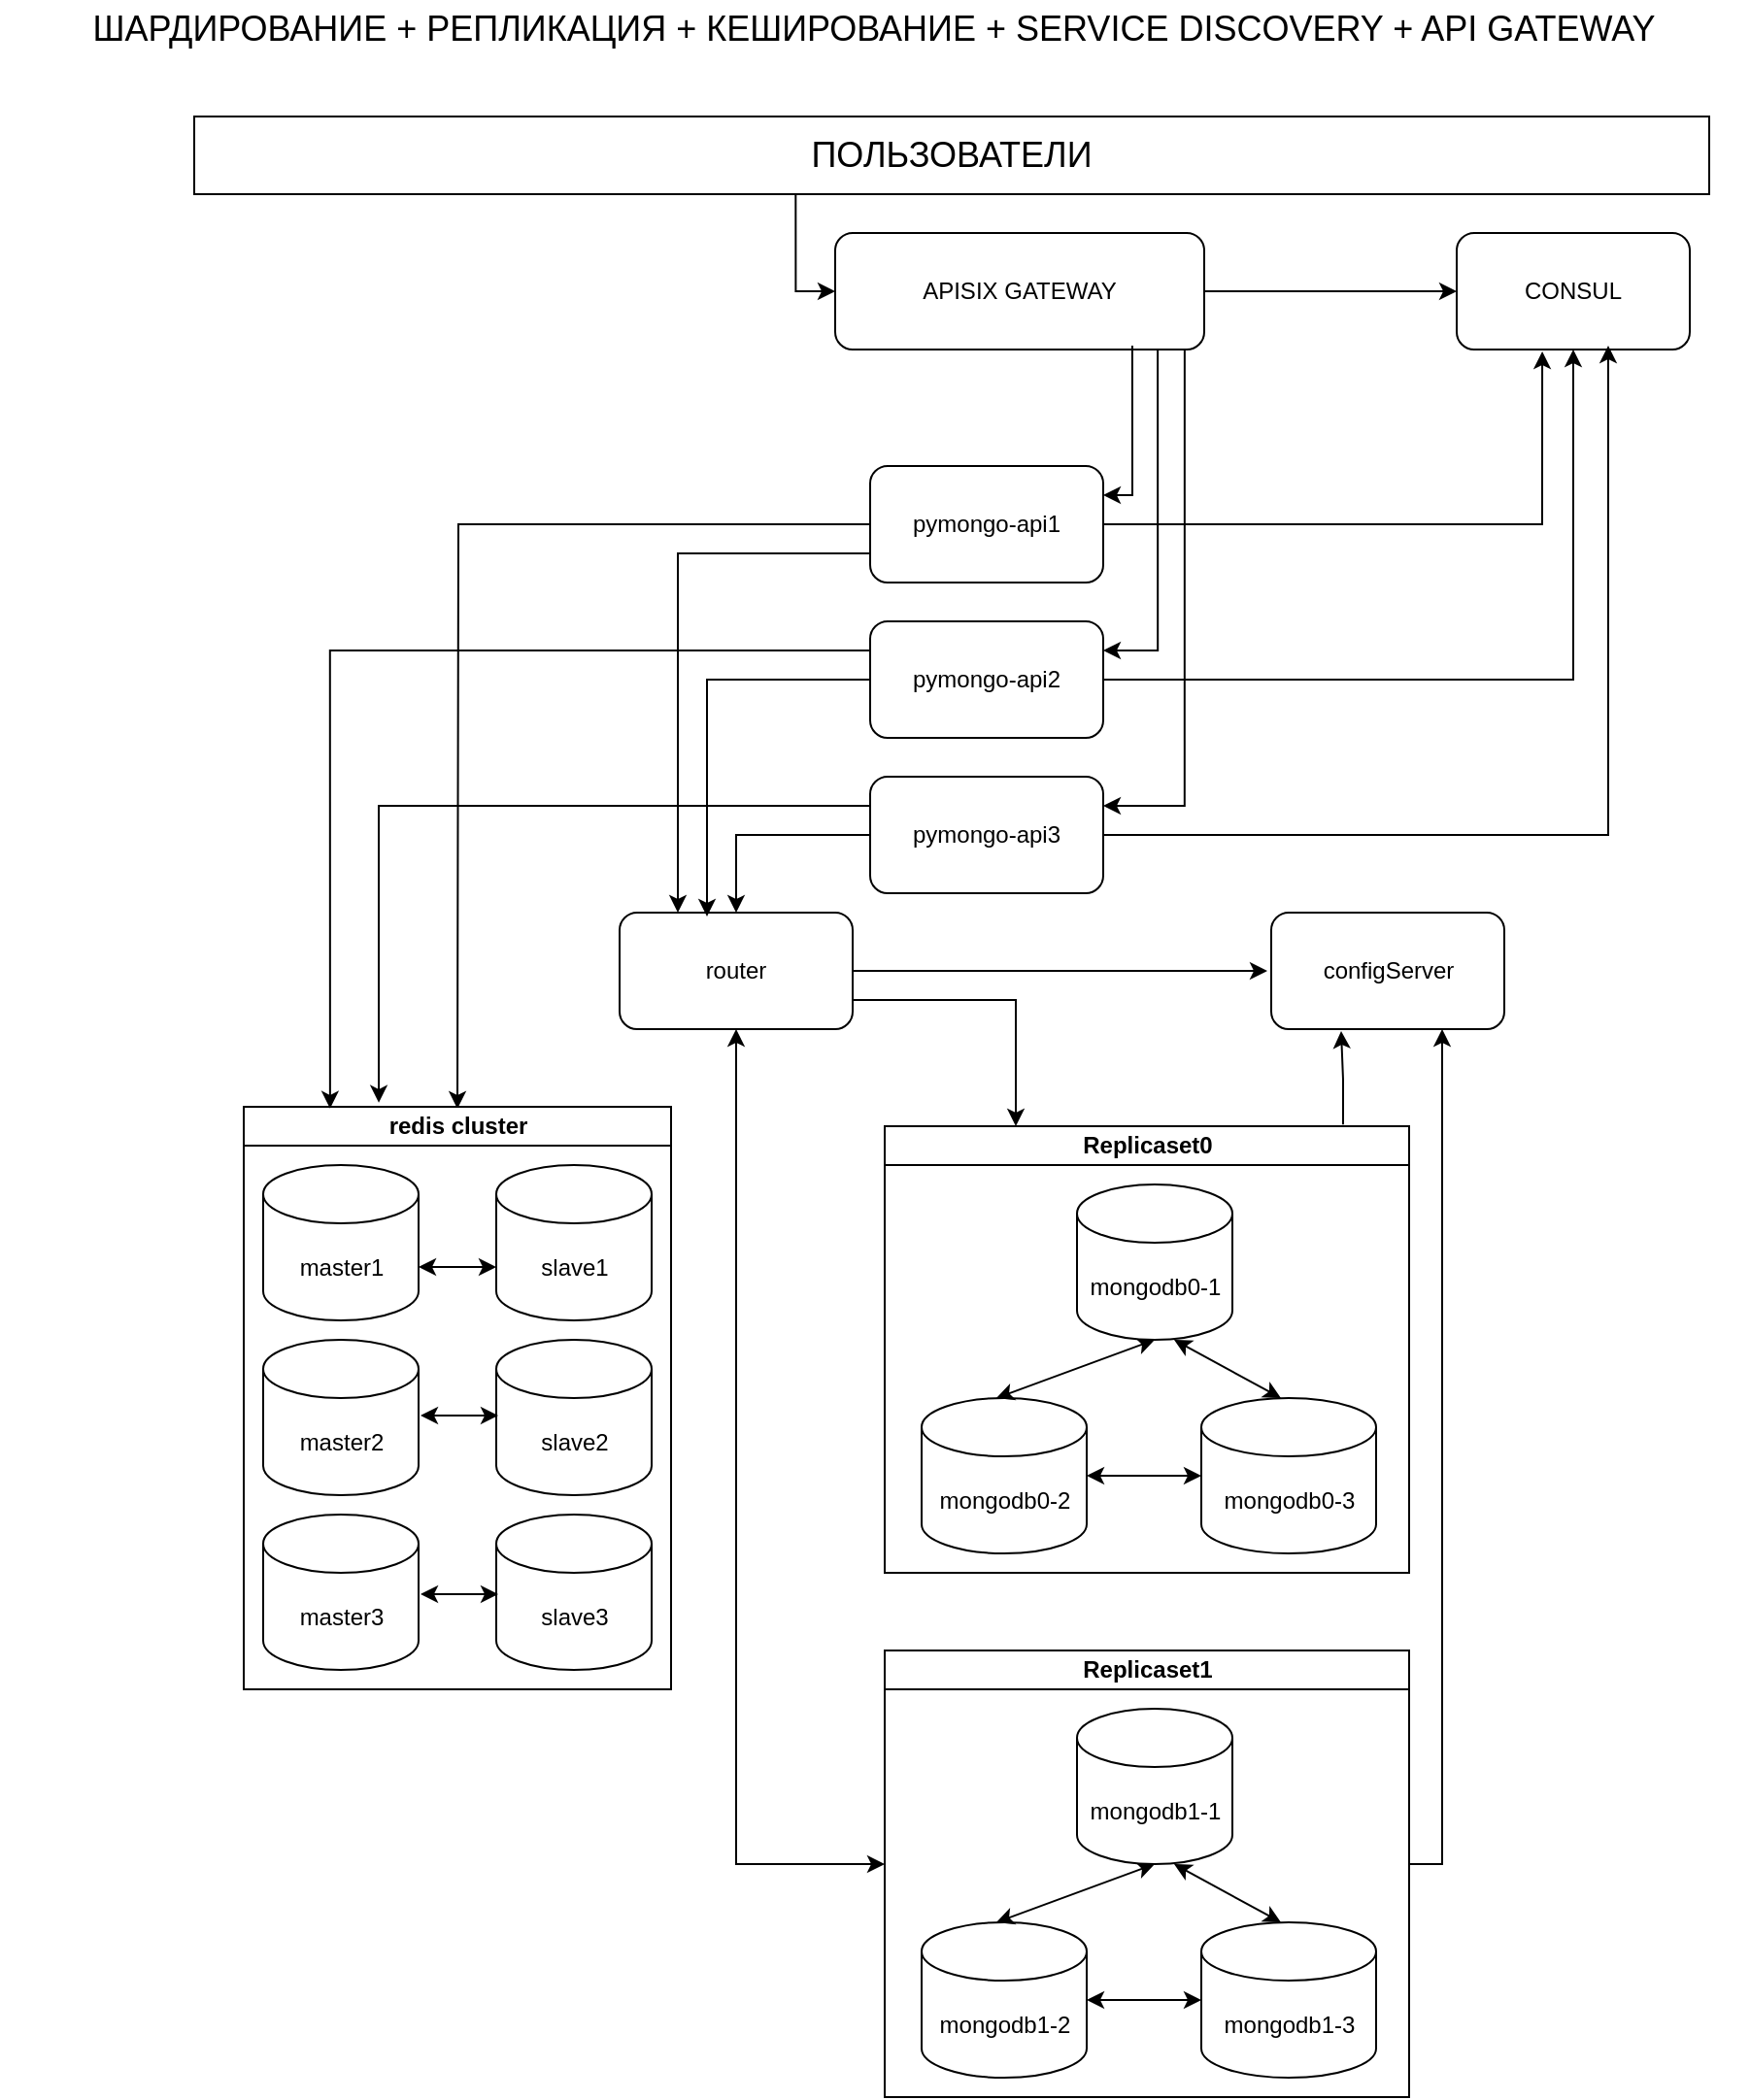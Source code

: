 <mxfile version="24.7.7">
  <diagram name="Page-1" id="-H_mtQnk-PTXWXPvYvuk">
    <mxGraphModel dx="1674" dy="759" grid="1" gridSize="10" guides="1" tooltips="1" connect="1" arrows="1" fold="1" page="1" pageScale="1" pageWidth="1169" pageHeight="827" math="0" shadow="0">
      <root>
        <mxCell id="0" />
        <mxCell id="1" parent="0" />
        <mxCell id="evDaVQiNcyYSsjcUy_6b-30" style="edgeStyle=orthogonalEdgeStyle;rounded=0;orthogonalLoop=1;jettySize=auto;html=1;entryX=0.5;entryY=0;entryDx=0;entryDy=0;" parent="1" source="zA23MoTUsTF4_91t8viU-3" edge="1">
          <mxGeometry relative="1" as="geometry">
            <mxPoint x="625.5" y="621" as="targetPoint" />
          </mxGeometry>
        </mxCell>
        <mxCell id="RqZ1px6niK_4K3MZOfol-25" style="edgeStyle=orthogonalEdgeStyle;rounded=0;orthogonalLoop=1;jettySize=auto;html=1;entryX=0.25;entryY=0;entryDx=0;entryDy=0;exitX=0;exitY=0.75;exitDx=0;exitDy=0;" edge="1" parent="1" source="zA23MoTUsTF4_91t8viU-3" target="evDaVQiNcyYSsjcUy_6b-2">
          <mxGeometry relative="1" as="geometry" />
        </mxCell>
        <mxCell id="RqZ1px6niK_4K3MZOfol-29" style="edgeStyle=orthogonalEdgeStyle;rounded=0;orthogonalLoop=1;jettySize=auto;html=1;entryX=1;entryY=0.25;entryDx=0;entryDy=0;exitX=0.874;exitY=0.983;exitDx=0;exitDy=0;exitPerimeter=0;" edge="1" parent="1" source="RqZ1px6niK_4K3MZOfol-13" target="RqZ1px6niK_4K3MZOfol-15">
          <mxGeometry relative="1" as="geometry">
            <mxPoint x="970" y="380" as="targetPoint" />
            <mxPoint x="1030" y="330" as="sourcePoint" />
          </mxGeometry>
        </mxCell>
        <mxCell id="zA23MoTUsTF4_91t8viU-3" value="pymongo-api1" style="rounded=1;whiteSpace=wrap;html=1;" parent="1" vertex="1">
          <mxGeometry x="838" y="290" width="120" height="60" as="geometry" />
        </mxCell>
        <mxCell id="zA23MoTUsTF4_91t8viU-4" style="edgeStyle=orthogonalEdgeStyle;rounded=0;orthogonalLoop=1;jettySize=auto;html=1;exitX=1;exitY=0.5;exitDx=0;exitDy=0;entryX=0.367;entryY=1.017;entryDx=0;entryDy=0;entryPerimeter=0;" parent="1" source="zA23MoTUsTF4_91t8viU-3" target="RqZ1px6niK_4K3MZOfol-16" edge="1">
          <mxGeometry relative="1" as="geometry" />
        </mxCell>
        <mxCell id="evDaVQiNcyYSsjcUy_6b-6" style="edgeStyle=orthogonalEdgeStyle;rounded=0;orthogonalLoop=1;jettySize=auto;html=1;entryX=0;entryY=0.5;entryDx=0;entryDy=0;" parent="1" source="evDaVQiNcyYSsjcUy_6b-2" edge="1">
          <mxGeometry relative="1" as="geometry">
            <mxPoint x="1042.5" y="550" as="targetPoint" />
          </mxGeometry>
        </mxCell>
        <mxCell id="evDaVQiNcyYSsjcUy_6b-2" value="router" style="rounded=1;whiteSpace=wrap;html=1;" parent="1" vertex="1">
          <mxGeometry x="709" y="520" width="120" height="60" as="geometry" />
        </mxCell>
        <mxCell id="evDaVQiNcyYSsjcUy_6b-3" value="configServer" style="rounded=1;whiteSpace=wrap;html=1;" parent="1" vertex="1">
          <mxGeometry x="1044.5" y="520" width="120" height="60" as="geometry" />
        </mxCell>
        <mxCell id="evDaVQiNcyYSsjcUy_6b-8" value="" style="endArrow=classic;startArrow=classic;html=1;rounded=0;entryX=0.5;entryY=1;entryDx=0;entryDy=0;movable=1;resizable=1;rotatable=1;deletable=1;editable=1;locked=0;connectable=1;edgeStyle=elbowEdgeStyle;elbow=vertical;" parent="1" target="evDaVQiNcyYSsjcUy_6b-2" edge="1">
          <mxGeometry width="50" height="50" relative="1" as="geometry">
            <mxPoint x="845.5" y="1010" as="sourcePoint" />
            <mxPoint x="945.5" y="750" as="targetPoint" />
            <Array as="points">
              <mxPoint x="865.5" y="1010" />
            </Array>
          </mxGeometry>
        </mxCell>
        <mxCell id="evDaVQiNcyYSsjcUy_6b-10" style="edgeStyle=orthogonalEdgeStyle;rounded=0;orthogonalLoop=1;jettySize=auto;html=1;entryX=0.35;entryY=1.017;entryDx=0;entryDy=0;entryPerimeter=0;exitX=0.874;exitY=-0.004;exitDx=0;exitDy=0;exitPerimeter=0;" parent="1" source="evDaVQiNcyYSsjcUy_6b-19" edge="1">
          <mxGeometry relative="1" as="geometry">
            <mxPoint x="1080.5" y="581.02" as="targetPoint" />
          </mxGeometry>
        </mxCell>
        <mxCell id="evDaVQiNcyYSsjcUy_6b-11" style="edgeStyle=orthogonalEdgeStyle;rounded=0;orthogonalLoop=1;jettySize=auto;html=1;entryX=0.75;entryY=1;entryDx=0;entryDy=0;" parent="1" edge="1">
          <mxGeometry relative="1" as="geometry">
            <mxPoint x="1115.5" y="1010" as="sourcePoint" />
            <Array as="points">
              <mxPoint x="1132.5" y="1010" />
            </Array>
            <mxPoint x="1132.5" y="580" as="targetPoint" />
          </mxGeometry>
        </mxCell>
        <mxCell id="evDaVQiNcyYSsjcUy_6b-12" value="&lt;font style=&quot;font-size: 18px;&quot;&gt;ШАРДИРОВАНИЕ + РЕПЛИКАЦИЯ + КЕШИРОВАНИЕ + SERVICE DISCOVERY + API GATEWAY&lt;br&gt;&lt;/font&gt;" style="text;strokeColor=none;align=center;fillColor=none;html=1;verticalAlign=middle;whiteSpace=wrap;rounded=0;" parent="1" vertex="1">
          <mxGeometry x="390" y="50" width="900" height="30" as="geometry" />
        </mxCell>
        <mxCell id="evDaVQiNcyYSsjcUy_6b-13" value="mongodb0-2" style="shape=cylinder3;whiteSpace=wrap;html=1;boundedLbl=1;backgroundOutline=1;size=15;" parent="1" vertex="1">
          <mxGeometry x="864.5" y="770" width="85" height="80" as="geometry" />
        </mxCell>
        <mxCell id="evDaVQiNcyYSsjcUy_6b-14" value="mongodb0-3" style="shape=cylinder3;whiteSpace=wrap;html=1;boundedLbl=1;backgroundOutline=1;size=15;" parent="1" vertex="1">
          <mxGeometry x="1008.5" y="770" width="90" height="80" as="geometry" />
        </mxCell>
        <mxCell id="evDaVQiNcyYSsjcUy_6b-15" value="" style="endArrow=classic;startArrow=classic;html=1;rounded=0;entryX=0.5;entryY=1;entryDx=0;entryDy=0;entryPerimeter=0;exitX=0.5;exitY=0;exitDx=0;exitDy=0;exitPerimeter=0;" parent="1" target="zA23MoTUsTF4_91t8viU-2" edge="1">
          <mxGeometry width="50" height="50" relative="1" as="geometry">
            <mxPoint x="903" y="770" as="sourcePoint" />
            <mxPoint x="978.5" y="720" as="targetPoint" />
          </mxGeometry>
        </mxCell>
        <mxCell id="evDaVQiNcyYSsjcUy_6b-16" value="" style="endArrow=classic;startArrow=classic;html=1;rounded=0;exitX=0.5;exitY=0;exitDx=0;exitDy=0;exitPerimeter=0;entryX=0.625;entryY=1;entryDx=0;entryDy=0;entryPerimeter=0;" parent="1" target="zA23MoTUsTF4_91t8viU-2" edge="1">
          <mxGeometry width="50" height="50" relative="1" as="geometry">
            <mxPoint x="1049.5" y="770" as="sourcePoint" />
            <mxPoint x="978.5" y="720" as="targetPoint" />
          </mxGeometry>
        </mxCell>
        <mxCell id="evDaVQiNcyYSsjcUy_6b-17" value="" style="endArrow=classic;startArrow=classic;html=1;rounded=0;exitX=1;exitY=0.5;exitDx=0;exitDy=0;exitPerimeter=0;entryX=0;entryY=0.5;entryDx=0;entryDy=0;entryPerimeter=0;" parent="1" source="evDaVQiNcyYSsjcUy_6b-13" target="evDaVQiNcyYSsjcUy_6b-14" edge="1">
          <mxGeometry width="50" height="50" relative="1" as="geometry">
            <mxPoint x="895.5" y="770" as="sourcePoint" />
            <mxPoint x="945.5" y="720" as="targetPoint" />
          </mxGeometry>
        </mxCell>
        <mxCell id="evDaVQiNcyYSsjcUy_6b-19" value="Replicaset0" style="swimlane;whiteSpace=wrap;html=1;startSize=20;" parent="1" vertex="1">
          <mxGeometry x="845.5" y="630" width="270" height="230" as="geometry" />
        </mxCell>
        <mxCell id="zA23MoTUsTF4_91t8viU-2" value="mongodb0-1" style="shape=cylinder3;whiteSpace=wrap;html=1;boundedLbl=1;backgroundOutline=1;size=15;" parent="evDaVQiNcyYSsjcUy_6b-19" vertex="1">
          <mxGeometry x="99" y="30" width="80" height="80" as="geometry" />
        </mxCell>
        <mxCell id="evDaVQiNcyYSsjcUy_6b-21" style="edgeStyle=orthogonalEdgeStyle;rounded=0;orthogonalLoop=1;jettySize=auto;html=1;entryX=0.25;entryY=0;entryDx=0;entryDy=0;exitX=1;exitY=0.75;exitDx=0;exitDy=0;" parent="1" source="evDaVQiNcyYSsjcUy_6b-2" target="evDaVQiNcyYSsjcUy_6b-19" edge="1">
          <mxGeometry relative="1" as="geometry" />
        </mxCell>
        <mxCell id="evDaVQiNcyYSsjcUy_6b-22" value="mongodb1-2" style="shape=cylinder3;whiteSpace=wrap;html=1;boundedLbl=1;backgroundOutline=1;size=15;" parent="1" vertex="1">
          <mxGeometry x="864.5" y="1040" width="85" height="80" as="geometry" />
        </mxCell>
        <mxCell id="evDaVQiNcyYSsjcUy_6b-23" value="mongodb1-3" style="shape=cylinder3;whiteSpace=wrap;html=1;boundedLbl=1;backgroundOutline=1;size=15;" parent="1" vertex="1">
          <mxGeometry x="1008.5" y="1040" width="90" height="80" as="geometry" />
        </mxCell>
        <mxCell id="evDaVQiNcyYSsjcUy_6b-24" value="" style="endArrow=classic;startArrow=classic;html=1;rounded=0;entryX=0.5;entryY=1;entryDx=0;entryDy=0;entryPerimeter=0;exitX=0.5;exitY=0;exitDx=0;exitDy=0;exitPerimeter=0;" parent="1" target="evDaVQiNcyYSsjcUy_6b-28" edge="1">
          <mxGeometry width="50" height="50" relative="1" as="geometry">
            <mxPoint x="903" y="1040" as="sourcePoint" />
            <mxPoint x="978.5" y="990" as="targetPoint" />
          </mxGeometry>
        </mxCell>
        <mxCell id="evDaVQiNcyYSsjcUy_6b-25" value="" style="endArrow=classic;startArrow=classic;html=1;rounded=0;exitX=0.5;exitY=0;exitDx=0;exitDy=0;exitPerimeter=0;entryX=0.625;entryY=1;entryDx=0;entryDy=0;entryPerimeter=0;" parent="1" target="evDaVQiNcyYSsjcUy_6b-28" edge="1">
          <mxGeometry width="50" height="50" relative="1" as="geometry">
            <mxPoint x="1049.5" y="1040" as="sourcePoint" />
            <mxPoint x="978.5" y="990" as="targetPoint" />
          </mxGeometry>
        </mxCell>
        <mxCell id="evDaVQiNcyYSsjcUy_6b-26" value="" style="endArrow=classic;startArrow=classic;html=1;rounded=0;exitX=1;exitY=0.5;exitDx=0;exitDy=0;exitPerimeter=0;entryX=0;entryY=0.5;entryDx=0;entryDy=0;entryPerimeter=0;" parent="1" source="evDaVQiNcyYSsjcUy_6b-22" target="evDaVQiNcyYSsjcUy_6b-23" edge="1">
          <mxGeometry width="50" height="50" relative="1" as="geometry">
            <mxPoint x="895.5" y="1040" as="sourcePoint" />
            <mxPoint x="945.5" y="990" as="targetPoint" />
          </mxGeometry>
        </mxCell>
        <mxCell id="evDaVQiNcyYSsjcUy_6b-27" value="Replicaset1" style="swimlane;whiteSpace=wrap;html=1;startSize=20;" parent="1" vertex="1">
          <mxGeometry x="845.5" y="900" width="270" height="230" as="geometry" />
        </mxCell>
        <mxCell id="evDaVQiNcyYSsjcUy_6b-28" value="mongodb1-1" style="shape=cylinder3;whiteSpace=wrap;html=1;boundedLbl=1;backgroundOutline=1;size=15;" parent="evDaVQiNcyYSsjcUy_6b-27" vertex="1">
          <mxGeometry x="99" y="30" width="80" height="80" as="geometry" />
        </mxCell>
        <mxCell id="RqZ1px6niK_4K3MZOfol-7" value="redis cluster" style="swimlane;whiteSpace=wrap;html=1;startSize=20;" vertex="1" parent="1">
          <mxGeometry x="515.5" y="620" width="220" height="300" as="geometry" />
        </mxCell>
        <mxCell id="RqZ1px6niK_4K3MZOfol-1" value="&lt;div&gt;master1&lt;/div&gt;" style="shape=cylinder3;whiteSpace=wrap;html=1;boundedLbl=1;backgroundOutline=1;size=15;" vertex="1" parent="RqZ1px6niK_4K3MZOfol-7">
          <mxGeometry x="10" y="30" width="80" height="80" as="geometry" />
        </mxCell>
        <mxCell id="RqZ1px6niK_4K3MZOfol-2" value="slave1" style="shape=cylinder3;whiteSpace=wrap;html=1;boundedLbl=1;backgroundOutline=1;size=15;" vertex="1" parent="RqZ1px6niK_4K3MZOfol-7">
          <mxGeometry x="130" y="30" width="80" height="80" as="geometry" />
        </mxCell>
        <mxCell id="RqZ1px6niK_4K3MZOfol-3" value="master2" style="shape=cylinder3;whiteSpace=wrap;html=1;boundedLbl=1;backgroundOutline=1;size=15;" vertex="1" parent="RqZ1px6niK_4K3MZOfol-7">
          <mxGeometry x="10" y="120" width="80" height="80" as="geometry" />
        </mxCell>
        <mxCell id="RqZ1px6niK_4K3MZOfol-4" value="&lt;div&gt;slave2&lt;/div&gt;" style="shape=cylinder3;whiteSpace=wrap;html=1;boundedLbl=1;backgroundOutline=1;size=15;" vertex="1" parent="RqZ1px6niK_4K3MZOfol-7">
          <mxGeometry x="130" y="120" width="80" height="80" as="geometry" />
        </mxCell>
        <mxCell id="RqZ1px6niK_4K3MZOfol-5" value="master3" style="shape=cylinder3;whiteSpace=wrap;html=1;boundedLbl=1;backgroundOutline=1;size=15;" vertex="1" parent="RqZ1px6niK_4K3MZOfol-7">
          <mxGeometry x="10" y="210" width="80" height="80" as="geometry" />
        </mxCell>
        <mxCell id="RqZ1px6niK_4K3MZOfol-6" value="&lt;div&gt;slave3&lt;/div&gt;" style="shape=cylinder3;whiteSpace=wrap;html=1;boundedLbl=1;backgroundOutline=1;size=15;" vertex="1" parent="RqZ1px6niK_4K3MZOfol-7">
          <mxGeometry x="130" y="210" width="80" height="80" as="geometry" />
        </mxCell>
        <mxCell id="RqZ1px6niK_4K3MZOfol-9" value="" style="endArrow=classic;startArrow=classic;html=1;rounded=0;exitX=1;exitY=0;exitDx=0;exitDy=52.5;exitPerimeter=0;entryX=0;entryY=0;entryDx=0;entryDy=52.5;entryPerimeter=0;" edge="1" parent="RqZ1px6niK_4K3MZOfol-7" source="RqZ1px6niK_4K3MZOfol-1" target="RqZ1px6niK_4K3MZOfol-2">
          <mxGeometry width="50" height="50" relative="1" as="geometry">
            <mxPoint x="380" y="270" as="sourcePoint" />
            <mxPoint x="430" y="220" as="targetPoint" />
          </mxGeometry>
        </mxCell>
        <mxCell id="RqZ1px6niK_4K3MZOfol-10" value="" style="endArrow=classic;startArrow=classic;html=1;rounded=0;exitX=1;exitY=0;exitDx=0;exitDy=52.5;exitPerimeter=0;entryX=0;entryY=0;entryDx=0;entryDy=52.5;entryPerimeter=0;" edge="1" parent="1">
          <mxGeometry width="50" height="50" relative="1" as="geometry">
            <mxPoint x="606.5" y="779" as="sourcePoint" />
            <mxPoint x="646.5" y="779" as="targetPoint" />
            <Array as="points">
              <mxPoint x="626.5" y="779" />
            </Array>
          </mxGeometry>
        </mxCell>
        <mxCell id="RqZ1px6niK_4K3MZOfol-11" value="" style="endArrow=classic;startArrow=classic;html=1;rounded=0;exitX=1;exitY=0;exitDx=0;exitDy=52.5;exitPerimeter=0;entryX=0;entryY=0;entryDx=0;entryDy=52.5;entryPerimeter=0;" edge="1" parent="1">
          <mxGeometry width="50" height="50" relative="1" as="geometry">
            <mxPoint x="606.5" y="871" as="sourcePoint" />
            <mxPoint x="646.5" y="871" as="targetPoint" />
            <Array as="points">
              <mxPoint x="626.5" y="871" />
            </Array>
          </mxGeometry>
        </mxCell>
        <mxCell id="RqZ1px6niK_4K3MZOfol-31" value="" style="edgeStyle=orthogonalEdgeStyle;rounded=0;orthogonalLoop=1;jettySize=auto;html=1;entryX=0;entryY=0.5;entryDx=0;entryDy=0;exitX=0.397;exitY=1;exitDx=0;exitDy=0;exitPerimeter=0;" edge="1" parent="1" source="RqZ1px6niK_4K3MZOfol-12" target="RqZ1px6niK_4K3MZOfol-13">
          <mxGeometry relative="1" as="geometry" />
        </mxCell>
        <mxCell id="RqZ1px6niK_4K3MZOfol-12" value="&lt;font style=&quot;font-size: 18px;&quot;&gt;ПОЛЬЗОВАТЕЛИ&lt;/font&gt;" style="rounded=0;whiteSpace=wrap;html=1;" vertex="1" parent="1">
          <mxGeometry x="490" y="110" width="780" height="40" as="geometry" />
        </mxCell>
        <mxCell id="RqZ1px6niK_4K3MZOfol-22" style="edgeStyle=orthogonalEdgeStyle;rounded=0;orthogonalLoop=1;jettySize=auto;html=1;" edge="1" parent="1" source="RqZ1px6niK_4K3MZOfol-13" target="RqZ1px6niK_4K3MZOfol-16">
          <mxGeometry relative="1" as="geometry" />
        </mxCell>
        <mxCell id="RqZ1px6niK_4K3MZOfol-30" style="edgeStyle=orthogonalEdgeStyle;rounded=0;orthogonalLoop=1;jettySize=auto;html=1;entryX=1;entryY=0.25;entryDx=0;entryDy=0;exitX=0.947;exitY=1;exitDx=0;exitDy=0;exitPerimeter=0;" edge="1" parent="1" source="RqZ1px6niK_4K3MZOfol-13" target="RqZ1px6niK_4K3MZOfol-14">
          <mxGeometry relative="1" as="geometry" />
        </mxCell>
        <mxCell id="RqZ1px6niK_4K3MZOfol-13" value="&lt;font style=&quot;font-size: 12px;&quot;&gt;APISIX GATEWAY&lt;/font&gt;" style="rounded=1;whiteSpace=wrap;html=1;" vertex="1" parent="1">
          <mxGeometry x="820" y="170" width="190" height="60" as="geometry" />
        </mxCell>
        <mxCell id="RqZ1px6niK_4K3MZOfol-23" style="edgeStyle=orthogonalEdgeStyle;rounded=0;orthogonalLoop=1;jettySize=auto;html=1;entryX=0.5;entryY=0;entryDx=0;entryDy=0;" edge="1" parent="1" source="RqZ1px6niK_4K3MZOfol-14" target="evDaVQiNcyYSsjcUy_6b-2">
          <mxGeometry relative="1" as="geometry" />
        </mxCell>
        <mxCell id="RqZ1px6niK_4K3MZOfol-14" value="pymongo-api3" style="rounded=1;whiteSpace=wrap;html=1;" vertex="1" parent="1">
          <mxGeometry x="838" y="450" width="120" height="60" as="geometry" />
        </mxCell>
        <mxCell id="RqZ1px6niK_4K3MZOfol-20" style="edgeStyle=orthogonalEdgeStyle;rounded=0;orthogonalLoop=1;jettySize=auto;html=1;entryX=0.5;entryY=1;entryDx=0;entryDy=0;" edge="1" parent="1" source="RqZ1px6niK_4K3MZOfol-15" target="RqZ1px6niK_4K3MZOfol-16">
          <mxGeometry relative="1" as="geometry" />
        </mxCell>
        <mxCell id="RqZ1px6niK_4K3MZOfol-15" value="pymongo-api2" style="rounded=1;whiteSpace=wrap;html=1;" vertex="1" parent="1">
          <mxGeometry x="838" y="370" width="120" height="60" as="geometry" />
        </mxCell>
        <mxCell id="RqZ1px6niK_4K3MZOfol-16" value="CONSUL" style="rounded=1;whiteSpace=wrap;html=1;" vertex="1" parent="1">
          <mxGeometry x="1140" y="170" width="120" height="60" as="geometry" />
        </mxCell>
        <mxCell id="RqZ1px6niK_4K3MZOfol-21" style="edgeStyle=orthogonalEdgeStyle;rounded=0;orthogonalLoop=1;jettySize=auto;html=1;entryX=0.65;entryY=0.967;entryDx=0;entryDy=0;entryPerimeter=0;" edge="1" parent="1" source="RqZ1px6niK_4K3MZOfol-14" target="RqZ1px6niK_4K3MZOfol-16">
          <mxGeometry relative="1" as="geometry" />
        </mxCell>
        <mxCell id="RqZ1px6niK_4K3MZOfol-24" style="edgeStyle=orthogonalEdgeStyle;rounded=0;orthogonalLoop=1;jettySize=auto;html=1;entryX=0.375;entryY=0.033;entryDx=0;entryDy=0;entryPerimeter=0;" edge="1" parent="1" source="RqZ1px6niK_4K3MZOfol-15" target="evDaVQiNcyYSsjcUy_6b-2">
          <mxGeometry relative="1" as="geometry" />
        </mxCell>
        <mxCell id="RqZ1px6niK_4K3MZOfol-27" style="edgeStyle=orthogonalEdgeStyle;rounded=0;orthogonalLoop=1;jettySize=auto;html=1;entryX=1;entryY=0.25;entryDx=0;entryDy=0;exitX=0.805;exitY=0.967;exitDx=0;exitDy=0;exitPerimeter=0;" edge="1" parent="1" source="RqZ1px6niK_4K3MZOfol-13" target="zA23MoTUsTF4_91t8viU-3">
          <mxGeometry relative="1" as="geometry">
            <Array as="points">
              <mxPoint x="973" y="305" />
            </Array>
          </mxGeometry>
        </mxCell>
        <mxCell id="RqZ1px6niK_4K3MZOfol-32" style="edgeStyle=orthogonalEdgeStyle;rounded=0;orthogonalLoop=1;jettySize=auto;html=1;entryX=0.202;entryY=0.003;entryDx=0;entryDy=0;entryPerimeter=0;exitX=0;exitY=0.25;exitDx=0;exitDy=0;" edge="1" parent="1" source="RqZ1px6niK_4K3MZOfol-15" target="RqZ1px6niK_4K3MZOfol-7">
          <mxGeometry relative="1" as="geometry" />
        </mxCell>
        <mxCell id="RqZ1px6niK_4K3MZOfol-33" style="edgeStyle=orthogonalEdgeStyle;rounded=0;orthogonalLoop=1;jettySize=auto;html=1;entryX=0.316;entryY=-0.007;entryDx=0;entryDy=0;entryPerimeter=0;exitX=0;exitY=0.25;exitDx=0;exitDy=0;" edge="1" parent="1" source="RqZ1px6niK_4K3MZOfol-14" target="RqZ1px6niK_4K3MZOfol-7">
          <mxGeometry relative="1" as="geometry" />
        </mxCell>
      </root>
    </mxGraphModel>
  </diagram>
</mxfile>
